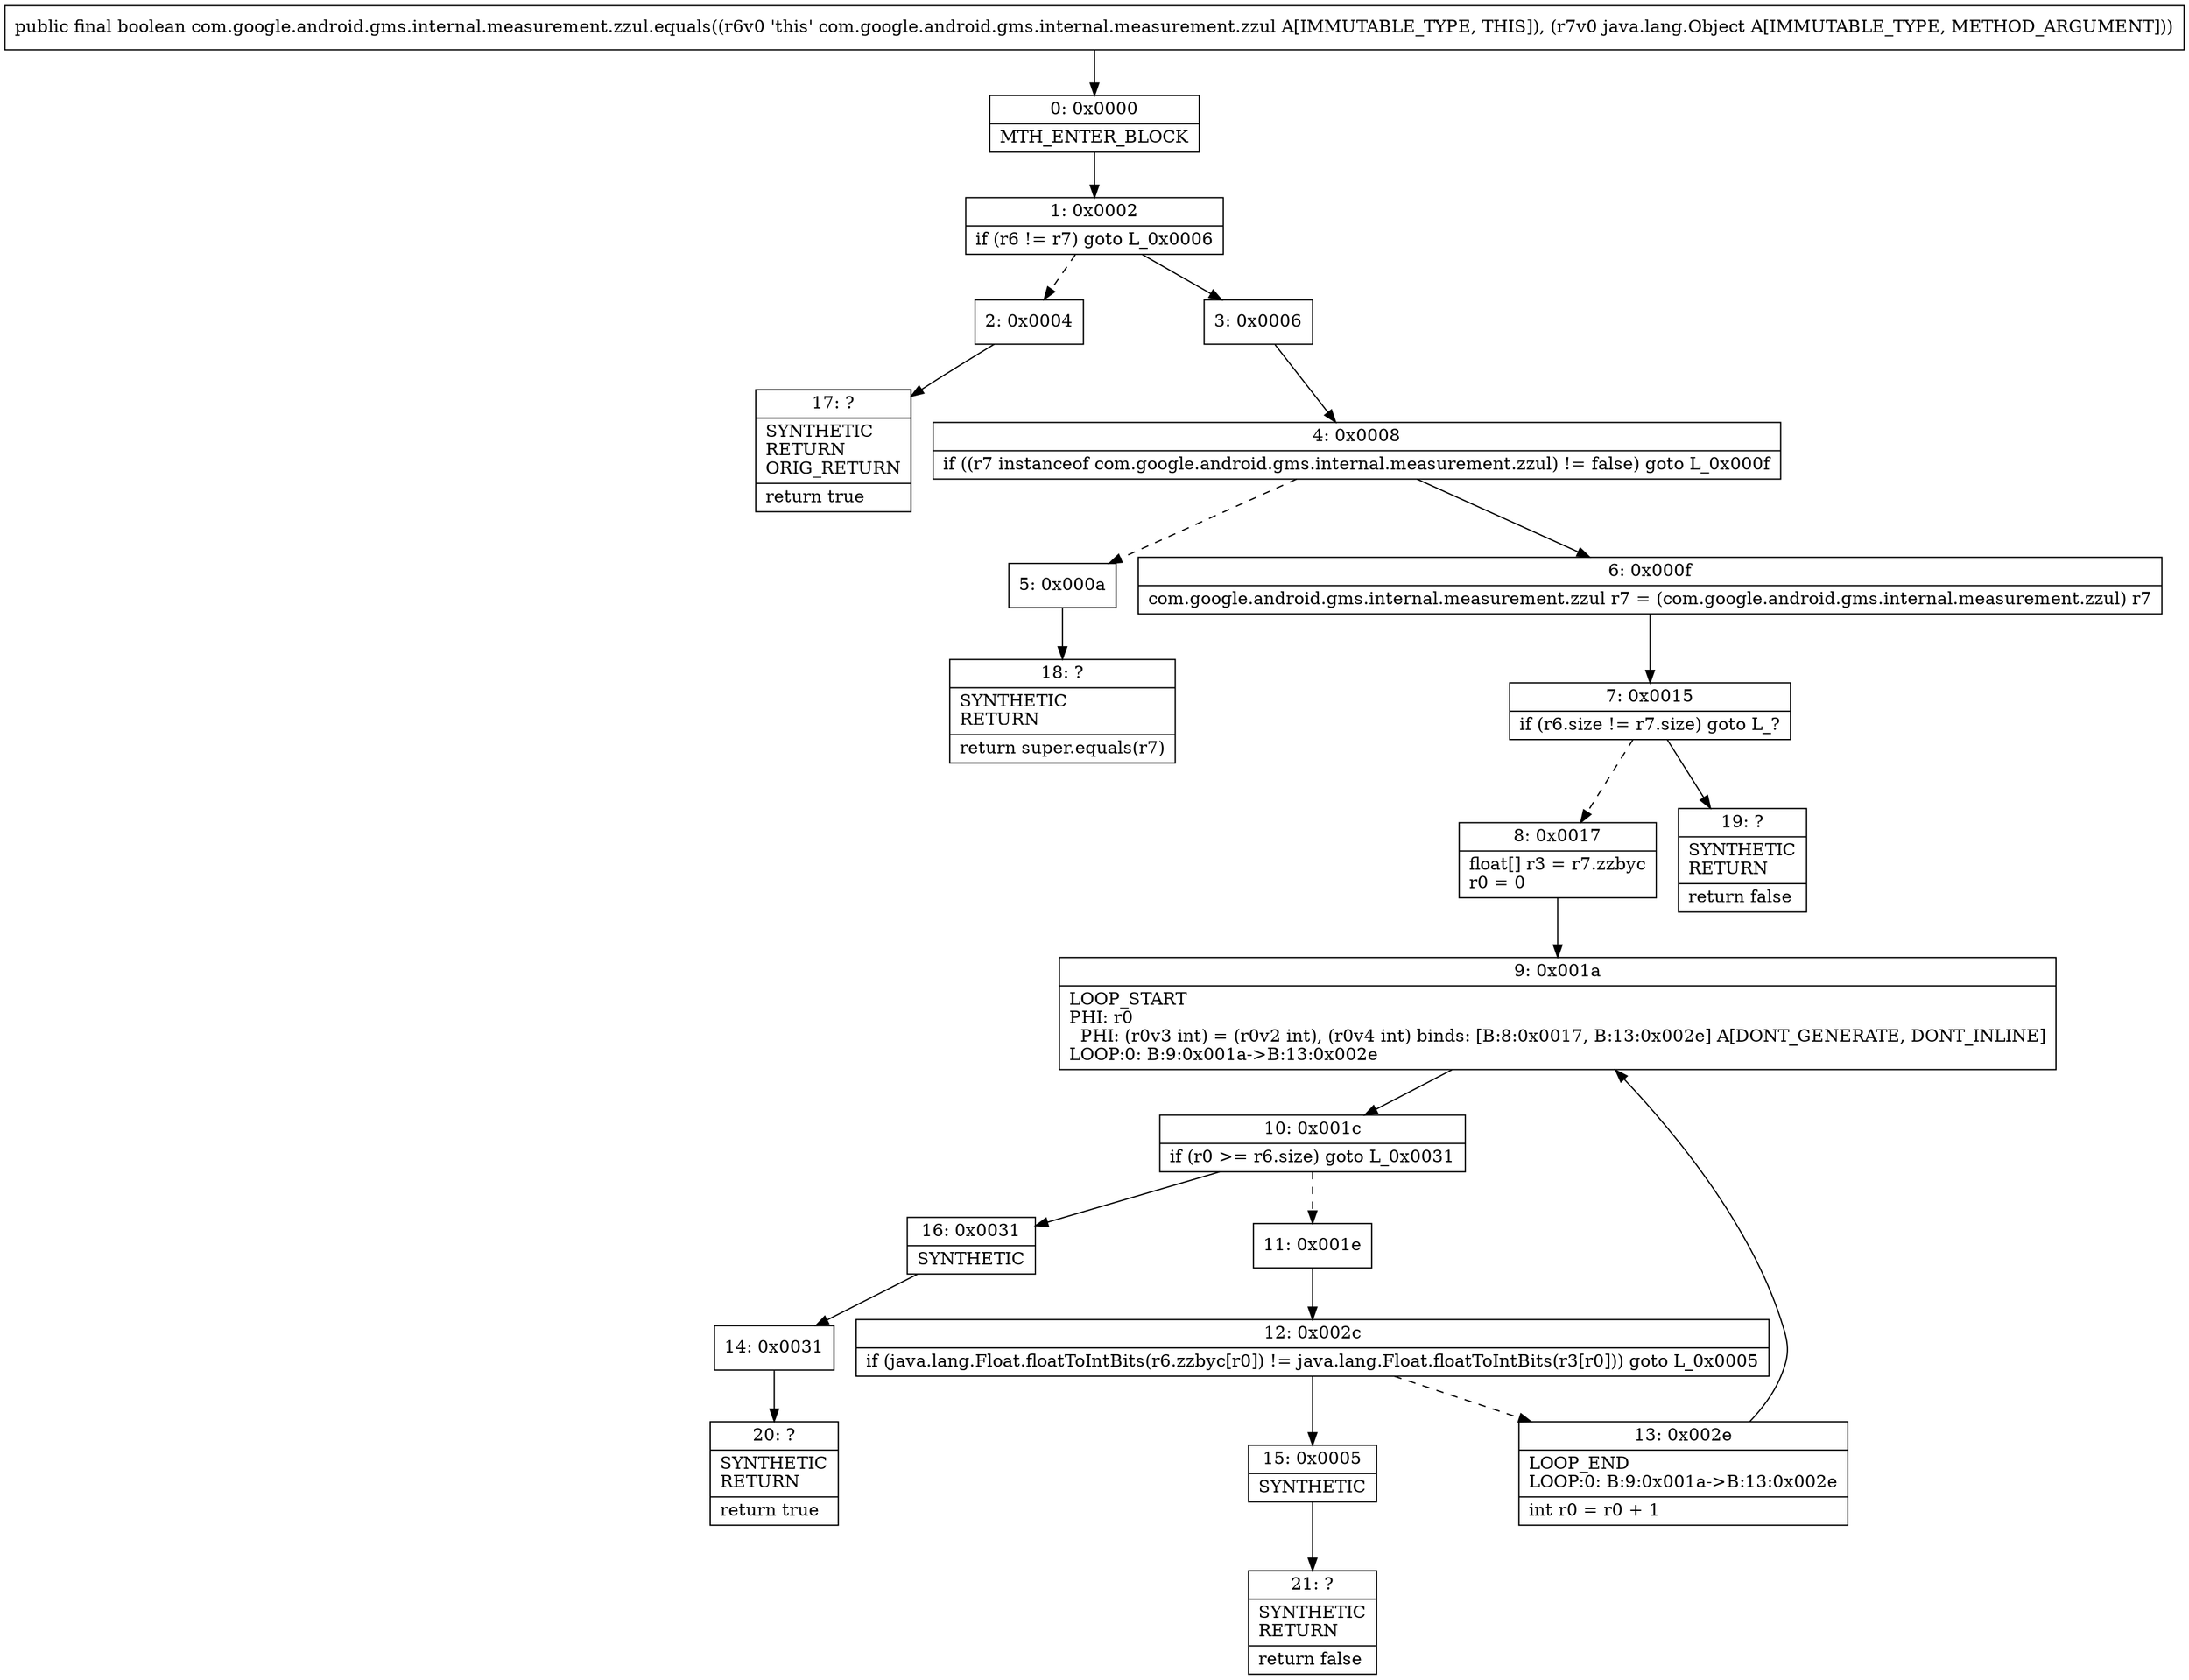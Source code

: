 digraph "CFG forcom.google.android.gms.internal.measurement.zzul.equals(Ljava\/lang\/Object;)Z" {
Node_0 [shape=record,label="{0\:\ 0x0000|MTH_ENTER_BLOCK\l}"];
Node_1 [shape=record,label="{1\:\ 0x0002|if (r6 != r7) goto L_0x0006\l}"];
Node_2 [shape=record,label="{2\:\ 0x0004}"];
Node_3 [shape=record,label="{3\:\ 0x0006}"];
Node_4 [shape=record,label="{4\:\ 0x0008|if ((r7 instanceof com.google.android.gms.internal.measurement.zzul) != false) goto L_0x000f\l}"];
Node_5 [shape=record,label="{5\:\ 0x000a}"];
Node_6 [shape=record,label="{6\:\ 0x000f|com.google.android.gms.internal.measurement.zzul r7 = (com.google.android.gms.internal.measurement.zzul) r7\l}"];
Node_7 [shape=record,label="{7\:\ 0x0015|if (r6.size != r7.size) goto L_?\l}"];
Node_8 [shape=record,label="{8\:\ 0x0017|float[] r3 = r7.zzbyc\lr0 = 0\l}"];
Node_9 [shape=record,label="{9\:\ 0x001a|LOOP_START\lPHI: r0 \l  PHI: (r0v3 int) = (r0v2 int), (r0v4 int) binds: [B:8:0x0017, B:13:0x002e] A[DONT_GENERATE, DONT_INLINE]\lLOOP:0: B:9:0x001a\-\>B:13:0x002e\l}"];
Node_10 [shape=record,label="{10\:\ 0x001c|if (r0 \>= r6.size) goto L_0x0031\l}"];
Node_11 [shape=record,label="{11\:\ 0x001e}"];
Node_12 [shape=record,label="{12\:\ 0x002c|if (java.lang.Float.floatToIntBits(r6.zzbyc[r0]) != java.lang.Float.floatToIntBits(r3[r0])) goto L_0x0005\l}"];
Node_13 [shape=record,label="{13\:\ 0x002e|LOOP_END\lLOOP:0: B:9:0x001a\-\>B:13:0x002e\l|int r0 = r0 + 1\l}"];
Node_14 [shape=record,label="{14\:\ 0x0031}"];
Node_15 [shape=record,label="{15\:\ 0x0005|SYNTHETIC\l}"];
Node_16 [shape=record,label="{16\:\ 0x0031|SYNTHETIC\l}"];
Node_17 [shape=record,label="{17\:\ ?|SYNTHETIC\lRETURN\lORIG_RETURN\l|return true\l}"];
Node_18 [shape=record,label="{18\:\ ?|SYNTHETIC\lRETURN\l|return super.equals(r7)\l}"];
Node_19 [shape=record,label="{19\:\ ?|SYNTHETIC\lRETURN\l|return false\l}"];
Node_20 [shape=record,label="{20\:\ ?|SYNTHETIC\lRETURN\l|return true\l}"];
Node_21 [shape=record,label="{21\:\ ?|SYNTHETIC\lRETURN\l|return false\l}"];
MethodNode[shape=record,label="{public final boolean com.google.android.gms.internal.measurement.zzul.equals((r6v0 'this' com.google.android.gms.internal.measurement.zzul A[IMMUTABLE_TYPE, THIS]), (r7v0 java.lang.Object A[IMMUTABLE_TYPE, METHOD_ARGUMENT])) }"];
MethodNode -> Node_0;
Node_0 -> Node_1;
Node_1 -> Node_2[style=dashed];
Node_1 -> Node_3;
Node_2 -> Node_17;
Node_3 -> Node_4;
Node_4 -> Node_5[style=dashed];
Node_4 -> Node_6;
Node_5 -> Node_18;
Node_6 -> Node_7;
Node_7 -> Node_8[style=dashed];
Node_7 -> Node_19;
Node_8 -> Node_9;
Node_9 -> Node_10;
Node_10 -> Node_11[style=dashed];
Node_10 -> Node_16;
Node_11 -> Node_12;
Node_12 -> Node_13[style=dashed];
Node_12 -> Node_15;
Node_13 -> Node_9;
Node_14 -> Node_20;
Node_15 -> Node_21;
Node_16 -> Node_14;
}

